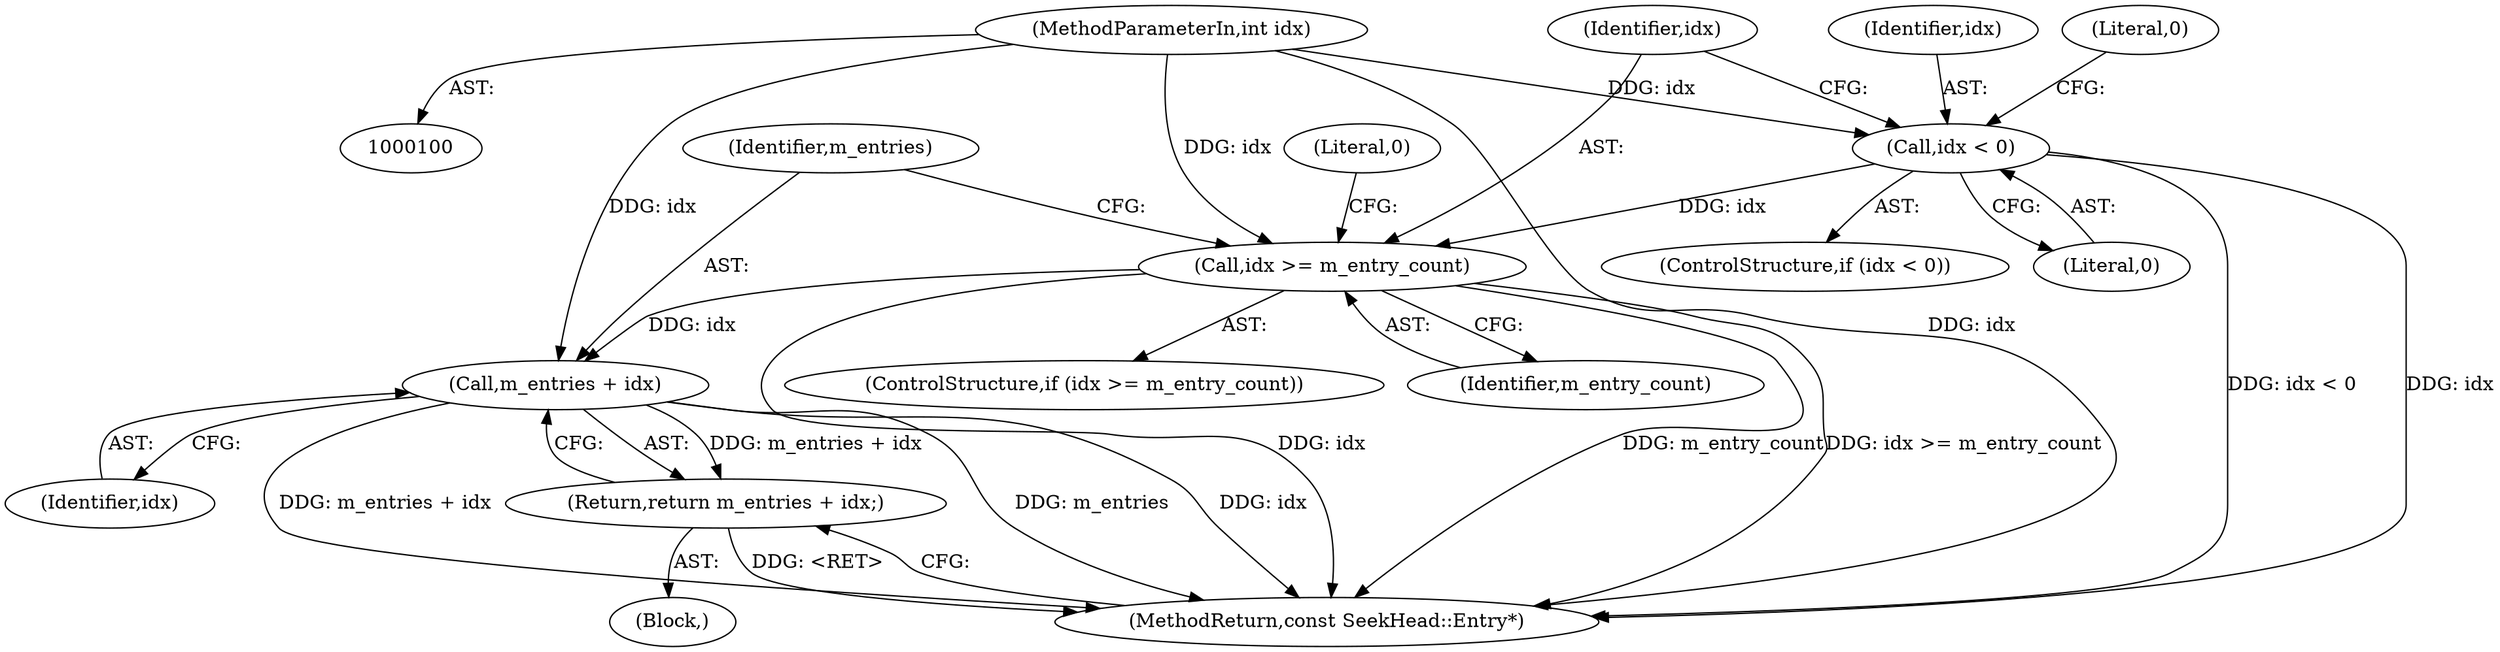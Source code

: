digraph "1_Android_04839626ed859623901ebd3a5fd483982186b59d_79@del" {
"1000116" [label="(Call,m_entries + idx)"];
"1000110" [label="(Call,idx >= m_entry_count)"];
"1000104" [label="(Call,idx < 0)"];
"1000101" [label="(MethodParameterIn,int idx)"];
"1000115" [label="(Return,return m_entries + idx;)"];
"1000115" [label="(Return,return m_entries + idx;)"];
"1000102" [label="(Block,)"];
"1000105" [label="(Identifier,idx)"];
"1000111" [label="(Identifier,idx)"];
"1000117" [label="(Identifier,m_entries)"];
"1000118" [label="(Identifier,idx)"];
"1000114" [label="(Literal,0)"];
"1000106" [label="(Literal,0)"];
"1000103" [label="(ControlStructure,if (idx < 0))"];
"1000119" [label="(MethodReturn,const SeekHead::Entry*)"];
"1000104" [label="(Call,idx < 0)"];
"1000108" [label="(Literal,0)"];
"1000110" [label="(Call,idx >= m_entry_count)"];
"1000109" [label="(ControlStructure,if (idx >= m_entry_count))"];
"1000112" [label="(Identifier,m_entry_count)"];
"1000116" [label="(Call,m_entries + idx)"];
"1000101" [label="(MethodParameterIn,int idx)"];
"1000116" -> "1000115"  [label="AST: "];
"1000116" -> "1000118"  [label="CFG: "];
"1000117" -> "1000116"  [label="AST: "];
"1000118" -> "1000116"  [label="AST: "];
"1000115" -> "1000116"  [label="CFG: "];
"1000116" -> "1000119"  [label="DDG: m_entries"];
"1000116" -> "1000119"  [label="DDG: idx"];
"1000116" -> "1000119"  [label="DDG: m_entries + idx"];
"1000116" -> "1000115"  [label="DDG: m_entries + idx"];
"1000110" -> "1000116"  [label="DDG: idx"];
"1000101" -> "1000116"  [label="DDG: idx"];
"1000110" -> "1000109"  [label="AST: "];
"1000110" -> "1000112"  [label="CFG: "];
"1000111" -> "1000110"  [label="AST: "];
"1000112" -> "1000110"  [label="AST: "];
"1000114" -> "1000110"  [label="CFG: "];
"1000117" -> "1000110"  [label="CFG: "];
"1000110" -> "1000119"  [label="DDG: m_entry_count"];
"1000110" -> "1000119"  [label="DDG: idx >= m_entry_count"];
"1000110" -> "1000119"  [label="DDG: idx"];
"1000104" -> "1000110"  [label="DDG: idx"];
"1000101" -> "1000110"  [label="DDG: idx"];
"1000104" -> "1000103"  [label="AST: "];
"1000104" -> "1000106"  [label="CFG: "];
"1000105" -> "1000104"  [label="AST: "];
"1000106" -> "1000104"  [label="AST: "];
"1000108" -> "1000104"  [label="CFG: "];
"1000111" -> "1000104"  [label="CFG: "];
"1000104" -> "1000119"  [label="DDG: idx < 0"];
"1000104" -> "1000119"  [label="DDG: idx"];
"1000101" -> "1000104"  [label="DDG: idx"];
"1000101" -> "1000100"  [label="AST: "];
"1000101" -> "1000119"  [label="DDG: idx"];
"1000115" -> "1000102"  [label="AST: "];
"1000119" -> "1000115"  [label="CFG: "];
"1000115" -> "1000119"  [label="DDG: <RET>"];
}
